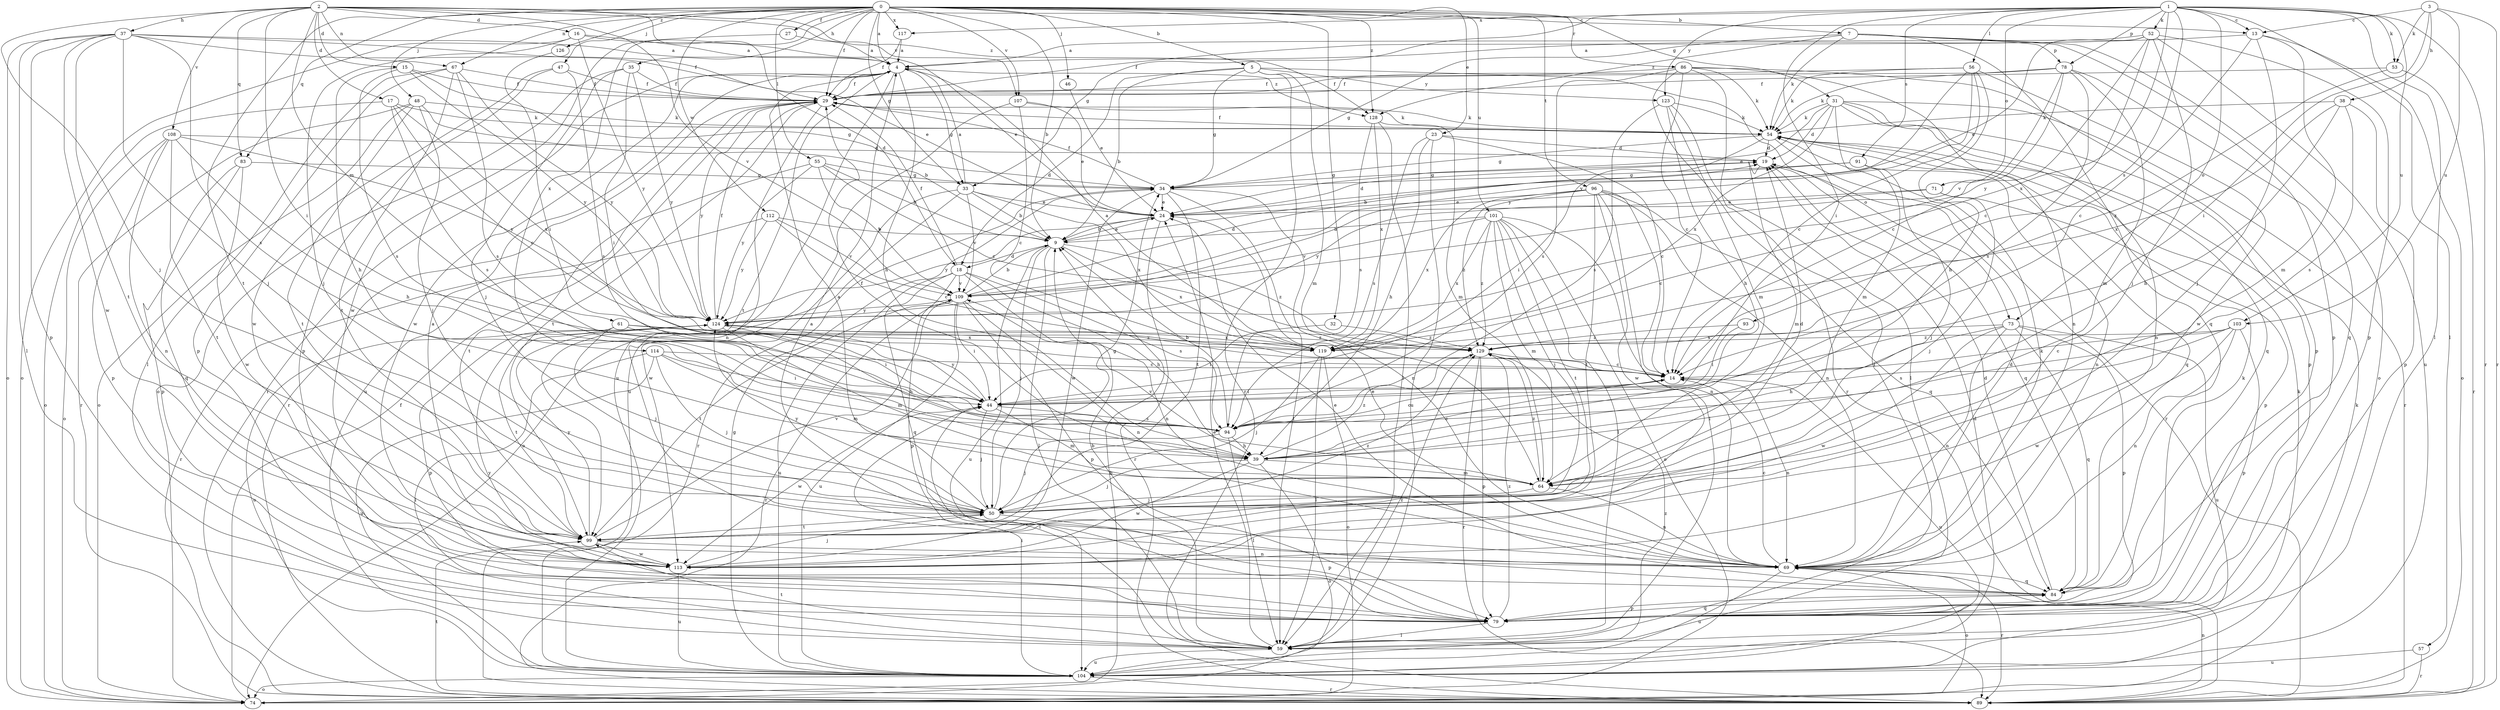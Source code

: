 strict digraph  {
0;
1;
2;
3;
4;
5;
7;
9;
13;
14;
15;
16;
17;
18;
19;
23;
24;
27;
29;
31;
32;
33;
34;
35;
37;
38;
39;
44;
46;
47;
48;
50;
52;
53;
54;
55;
56;
57;
59;
61;
64;
67;
69;
71;
73;
74;
78;
79;
83;
84;
86;
89;
91;
93;
94;
96;
99;
101;
103;
104;
107;
108;
109;
112;
113;
114;
117;
119;
123;
124;
126;
128;
129;
0 -> 4  [label=a];
0 -> 5  [label=b];
0 -> 7  [label=b];
0 -> 9  [label=b];
0 -> 23  [label=e];
0 -> 27  [label=f];
0 -> 29  [label=f];
0 -> 31  [label=g];
0 -> 32  [label=g];
0 -> 33  [label=g];
0 -> 35  [label=h];
0 -> 46  [label=j];
0 -> 47  [label=j];
0 -> 48  [label=j];
0 -> 55  [label=l];
0 -> 67  [label=n];
0 -> 83  [label=q];
0 -> 86  [label=r];
0 -> 96  [label=t];
0 -> 99  [label=t];
0 -> 101  [label=u];
0 -> 107  [label=v];
0 -> 112  [label=w];
0 -> 114  [label=x];
0 -> 117  [label=x];
0 -> 126  [label=z];
0 -> 128  [label=z];
1 -> 13  [label=c];
1 -> 33  [label=g];
1 -> 44  [label=i];
1 -> 52  [label=k];
1 -> 53  [label=k];
1 -> 56  [label=l];
1 -> 57  [label=l];
1 -> 59  [label=l];
1 -> 71  [label=o];
1 -> 73  [label=o];
1 -> 78  [label=p];
1 -> 89  [label=r];
1 -> 91  [label=s];
1 -> 93  [label=s];
1 -> 103  [label=u];
1 -> 117  [label=x];
1 -> 119  [label=x];
1 -> 123  [label=y];
2 -> 13  [label=c];
2 -> 15  [label=d];
2 -> 16  [label=d];
2 -> 17  [label=d];
2 -> 18  [label=d];
2 -> 37  [label=h];
2 -> 44  [label=i];
2 -> 50  [label=j];
2 -> 61  [label=m];
2 -> 67  [label=n];
2 -> 83  [label=q];
2 -> 107  [label=v];
2 -> 108  [label=v];
2 -> 109  [label=v];
2 -> 128  [label=z];
3 -> 13  [label=c];
3 -> 38  [label=h];
3 -> 44  [label=i];
3 -> 53  [label=k];
3 -> 89  [label=r];
3 -> 103  [label=u];
4 -> 29  [label=f];
4 -> 33  [label=g];
4 -> 39  [label=h];
4 -> 89  [label=r];
4 -> 99  [label=t];
4 -> 104  [label=u];
4 -> 113  [label=w];
4 -> 128  [label=z];
5 -> 9  [label=b];
5 -> 18  [label=d];
5 -> 34  [label=g];
5 -> 64  [label=m];
5 -> 73  [label=o];
5 -> 89  [label=r];
5 -> 123  [label=y];
7 -> 34  [label=g];
7 -> 54  [label=k];
7 -> 74  [label=o];
7 -> 78  [label=p];
7 -> 79  [label=p];
7 -> 84  [label=q];
7 -> 128  [label=z];
9 -> 18  [label=d];
9 -> 24  [label=e];
9 -> 50  [label=j];
9 -> 59  [label=l];
9 -> 104  [label=u];
9 -> 119  [label=x];
9 -> 129  [label=z];
13 -> 4  [label=a];
13 -> 14  [label=c];
13 -> 50  [label=j];
13 -> 64  [label=m];
13 -> 74  [label=o];
14 -> 44  [label=i];
14 -> 69  [label=n];
14 -> 104  [label=u];
15 -> 29  [label=f];
15 -> 34  [label=g];
15 -> 39  [label=h];
15 -> 94  [label=s];
15 -> 124  [label=y];
16 -> 4  [label=a];
16 -> 24  [label=e];
16 -> 50  [label=j];
16 -> 74  [label=o];
16 -> 124  [label=y];
17 -> 14  [label=c];
17 -> 54  [label=k];
17 -> 74  [label=o];
17 -> 94  [label=s];
17 -> 119  [label=x];
18 -> 29  [label=f];
18 -> 39  [label=h];
18 -> 69  [label=n];
18 -> 79  [label=p];
18 -> 84  [label=q];
18 -> 94  [label=s];
18 -> 104  [label=u];
18 -> 109  [label=v];
19 -> 34  [label=g];
19 -> 64  [label=m];
19 -> 84  [label=q];
23 -> 14  [label=c];
23 -> 19  [label=d];
23 -> 39  [label=h];
23 -> 94  [label=s];
23 -> 104  [label=u];
24 -> 9  [label=b];
24 -> 19  [label=d];
24 -> 89  [label=r];
24 -> 124  [label=y];
27 -> 4  [label=a];
27 -> 113  [label=w];
29 -> 54  [label=k];
29 -> 69  [label=n];
29 -> 89  [label=r];
29 -> 99  [label=t];
29 -> 104  [label=u];
29 -> 124  [label=y];
31 -> 19  [label=d];
31 -> 24  [label=e];
31 -> 54  [label=k];
31 -> 64  [label=m];
31 -> 69  [label=n];
31 -> 79  [label=p];
31 -> 84  [label=q];
31 -> 89  [label=r];
31 -> 119  [label=x];
32 -> 44  [label=i];
32 -> 129  [label=z];
33 -> 4  [label=a];
33 -> 9  [label=b];
33 -> 24  [label=e];
33 -> 74  [label=o];
33 -> 109  [label=v];
33 -> 113  [label=w];
33 -> 119  [label=x];
34 -> 24  [label=e];
34 -> 29  [label=f];
34 -> 59  [label=l];
34 -> 69  [label=n];
34 -> 89  [label=r];
34 -> 99  [label=t];
34 -> 113  [label=w];
35 -> 29  [label=f];
35 -> 44  [label=i];
35 -> 50  [label=j];
35 -> 74  [label=o];
35 -> 124  [label=y];
37 -> 4  [label=a];
37 -> 24  [label=e];
37 -> 29  [label=f];
37 -> 50  [label=j];
37 -> 59  [label=l];
37 -> 74  [label=o];
37 -> 79  [label=p];
37 -> 94  [label=s];
37 -> 99  [label=t];
37 -> 113  [label=w];
38 -> 39  [label=h];
38 -> 54  [label=k];
38 -> 79  [label=p];
38 -> 94  [label=s];
38 -> 119  [label=x];
39 -> 14  [label=c];
39 -> 29  [label=f];
39 -> 50  [label=j];
39 -> 64  [label=m];
39 -> 74  [label=o];
39 -> 113  [label=w];
39 -> 129  [label=z];
44 -> 50  [label=j];
44 -> 64  [label=m];
44 -> 94  [label=s];
44 -> 113  [label=w];
44 -> 124  [label=y];
46 -> 24  [label=e];
47 -> 29  [label=f];
47 -> 79  [label=p];
47 -> 94  [label=s];
47 -> 113  [label=w];
48 -> 9  [label=b];
48 -> 50  [label=j];
48 -> 54  [label=k];
48 -> 74  [label=o];
48 -> 89  [label=r];
48 -> 99  [label=t];
50 -> 4  [label=a];
50 -> 34  [label=g];
50 -> 79  [label=p];
50 -> 99  [label=t];
50 -> 124  [label=y];
52 -> 4  [label=a];
52 -> 14  [label=c];
52 -> 24  [label=e];
52 -> 29  [label=f];
52 -> 50  [label=j];
52 -> 79  [label=p];
52 -> 104  [label=u];
52 -> 124  [label=y];
53 -> 29  [label=f];
53 -> 89  [label=r];
53 -> 129  [label=z];
54 -> 19  [label=d];
54 -> 29  [label=f];
54 -> 34  [label=g];
54 -> 44  [label=i];
54 -> 84  [label=q];
54 -> 89  [label=r];
55 -> 9  [label=b];
55 -> 34  [label=g];
55 -> 99  [label=t];
55 -> 109  [label=v];
55 -> 124  [label=y];
55 -> 129  [label=z];
56 -> 14  [label=c];
56 -> 29  [label=f];
56 -> 39  [label=h];
56 -> 54  [label=k];
56 -> 109  [label=v];
56 -> 113  [label=w];
56 -> 124  [label=y];
57 -> 89  [label=r];
57 -> 104  [label=u];
59 -> 9  [label=b];
59 -> 24  [label=e];
59 -> 44  [label=i];
59 -> 54  [label=k];
59 -> 99  [label=t];
59 -> 104  [label=u];
59 -> 129  [label=z];
61 -> 44  [label=i];
61 -> 50  [label=j];
61 -> 104  [label=u];
61 -> 119  [label=x];
61 -> 129  [label=z];
64 -> 19  [label=d];
64 -> 50  [label=j];
64 -> 69  [label=n];
64 -> 109  [label=v];
64 -> 129  [label=z];
67 -> 29  [label=f];
67 -> 59  [label=l];
67 -> 79  [label=p];
67 -> 94  [label=s];
67 -> 99  [label=t];
67 -> 124  [label=y];
69 -> 4  [label=a];
69 -> 14  [label=c];
69 -> 19  [label=d];
69 -> 24  [label=e];
69 -> 54  [label=k];
69 -> 74  [label=o];
69 -> 84  [label=q];
69 -> 89  [label=r];
69 -> 104  [label=u];
71 -> 24  [label=e];
71 -> 50  [label=j];
71 -> 79  [label=p];
71 -> 124  [label=y];
73 -> 39  [label=h];
73 -> 69  [label=n];
73 -> 79  [label=p];
73 -> 84  [label=q];
73 -> 104  [label=u];
73 -> 113  [label=w];
73 -> 119  [label=x];
74 -> 9  [label=b];
74 -> 29  [label=f];
78 -> 14  [label=c];
78 -> 29  [label=f];
78 -> 54  [label=k];
78 -> 64  [label=m];
78 -> 84  [label=q];
78 -> 94  [label=s];
78 -> 109  [label=v];
79 -> 54  [label=k];
79 -> 59  [label=l];
79 -> 84  [label=q];
79 -> 124  [label=y];
79 -> 129  [label=z];
83 -> 34  [label=g];
83 -> 79  [label=p];
83 -> 84  [label=q];
83 -> 113  [label=w];
84 -> 19  [label=d];
84 -> 24  [label=e];
84 -> 79  [label=p];
86 -> 14  [label=c];
86 -> 29  [label=f];
86 -> 54  [label=k];
86 -> 59  [label=l];
86 -> 69  [label=n];
86 -> 79  [label=p];
86 -> 89  [label=r];
86 -> 94  [label=s];
89 -> 69  [label=n];
89 -> 99  [label=t];
91 -> 9  [label=b];
91 -> 34  [label=g];
91 -> 50  [label=j];
91 -> 69  [label=n];
93 -> 44  [label=i];
93 -> 129  [label=z];
94 -> 9  [label=b];
94 -> 14  [label=c];
94 -> 39  [label=h];
94 -> 50  [label=j];
94 -> 59  [label=l];
96 -> 14  [label=c];
96 -> 24  [label=e];
96 -> 59  [label=l];
96 -> 69  [label=n];
96 -> 84  [label=q];
96 -> 99  [label=t];
96 -> 113  [label=w];
96 -> 119  [label=x];
96 -> 129  [label=z];
99 -> 69  [label=n];
99 -> 109  [label=v];
99 -> 113  [label=w];
99 -> 124  [label=y];
99 -> 129  [label=z];
101 -> 9  [label=b];
101 -> 50  [label=j];
101 -> 59  [label=l];
101 -> 64  [label=m];
101 -> 69  [label=n];
101 -> 74  [label=o];
101 -> 99  [label=t];
101 -> 109  [label=v];
101 -> 119  [label=x];
101 -> 129  [label=z];
103 -> 14  [label=c];
103 -> 69  [label=n];
103 -> 79  [label=p];
103 -> 94  [label=s];
103 -> 113  [label=w];
103 -> 129  [label=z];
104 -> 19  [label=d];
104 -> 34  [label=g];
104 -> 44  [label=i];
104 -> 54  [label=k];
104 -> 74  [label=o];
104 -> 89  [label=r];
104 -> 129  [label=z];
107 -> 14  [label=c];
107 -> 24  [label=e];
107 -> 54  [label=k];
107 -> 104  [label=u];
108 -> 19  [label=d];
108 -> 39  [label=h];
108 -> 69  [label=n];
108 -> 74  [label=o];
108 -> 79  [label=p];
108 -> 99  [label=t];
108 -> 124  [label=y];
109 -> 9  [label=b];
109 -> 19  [label=d];
109 -> 44  [label=i];
109 -> 69  [label=n];
109 -> 79  [label=p];
109 -> 89  [label=r];
109 -> 99  [label=t];
109 -> 104  [label=u];
109 -> 124  [label=y];
112 -> 9  [label=b];
112 -> 14  [label=c];
112 -> 89  [label=r];
112 -> 109  [label=v];
112 -> 124  [label=y];
113 -> 4  [label=a];
113 -> 50  [label=j];
113 -> 104  [label=u];
114 -> 14  [label=c];
114 -> 44  [label=i];
114 -> 50  [label=j];
114 -> 59  [label=l];
114 -> 64  [label=m];
114 -> 104  [label=u];
117 -> 4  [label=a];
117 -> 29  [label=f];
119 -> 4  [label=a];
119 -> 50  [label=j];
119 -> 59  [label=l];
119 -> 74  [label=o];
123 -> 39  [label=h];
123 -> 54  [label=k];
123 -> 59  [label=l];
123 -> 64  [label=m];
123 -> 94  [label=s];
124 -> 29  [label=f];
124 -> 39  [label=h];
124 -> 64  [label=m];
124 -> 79  [label=p];
124 -> 99  [label=t];
124 -> 119  [label=x];
124 -> 129  [label=z];
126 -> 44  [label=i];
128 -> 59  [label=l];
128 -> 64  [label=m];
128 -> 94  [label=s];
128 -> 119  [label=x];
129 -> 14  [label=c];
129 -> 79  [label=p];
129 -> 89  [label=r];
}
